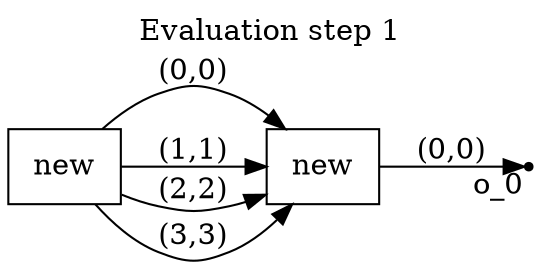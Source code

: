 digraph G {
graph[label="Evaluation step 1",labelloc=top,labeljust=c];
rankdir=LR;
{ rank=same; }
{ rank=same; 12;}
0[label="new", shape="box"];
1[label="new", shape="box"];
12[xlabel="o_0", shape="point"];
0->12 [label="(0,0)"];
1->0 [label="(0,0)"];
1->0 [label="(1,1)"];
1->0 [label="(2,2)"];
1->0 [label="(3,3)"];
}
